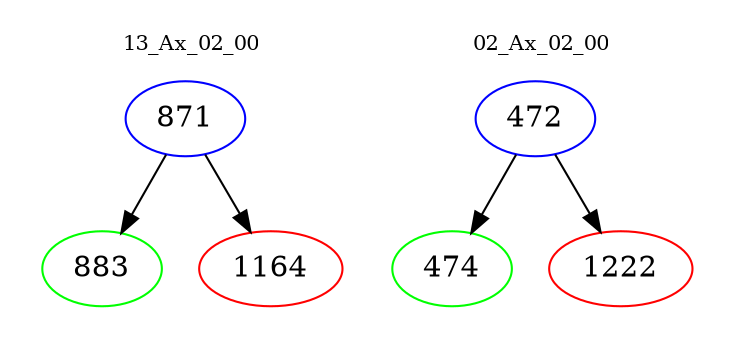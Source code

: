 digraph{
subgraph cluster_0 {
color = white
label = "13_Ax_02_00";
fontsize=10;
T0_871 [label="871", color="blue"]
T0_871 -> T0_883 [color="black"]
T0_883 [label="883", color="green"]
T0_871 -> T0_1164 [color="black"]
T0_1164 [label="1164", color="red"]
}
subgraph cluster_1 {
color = white
label = "02_Ax_02_00";
fontsize=10;
T1_472 [label="472", color="blue"]
T1_472 -> T1_474 [color="black"]
T1_474 [label="474", color="green"]
T1_472 -> T1_1222 [color="black"]
T1_1222 [label="1222", color="red"]
}
}
